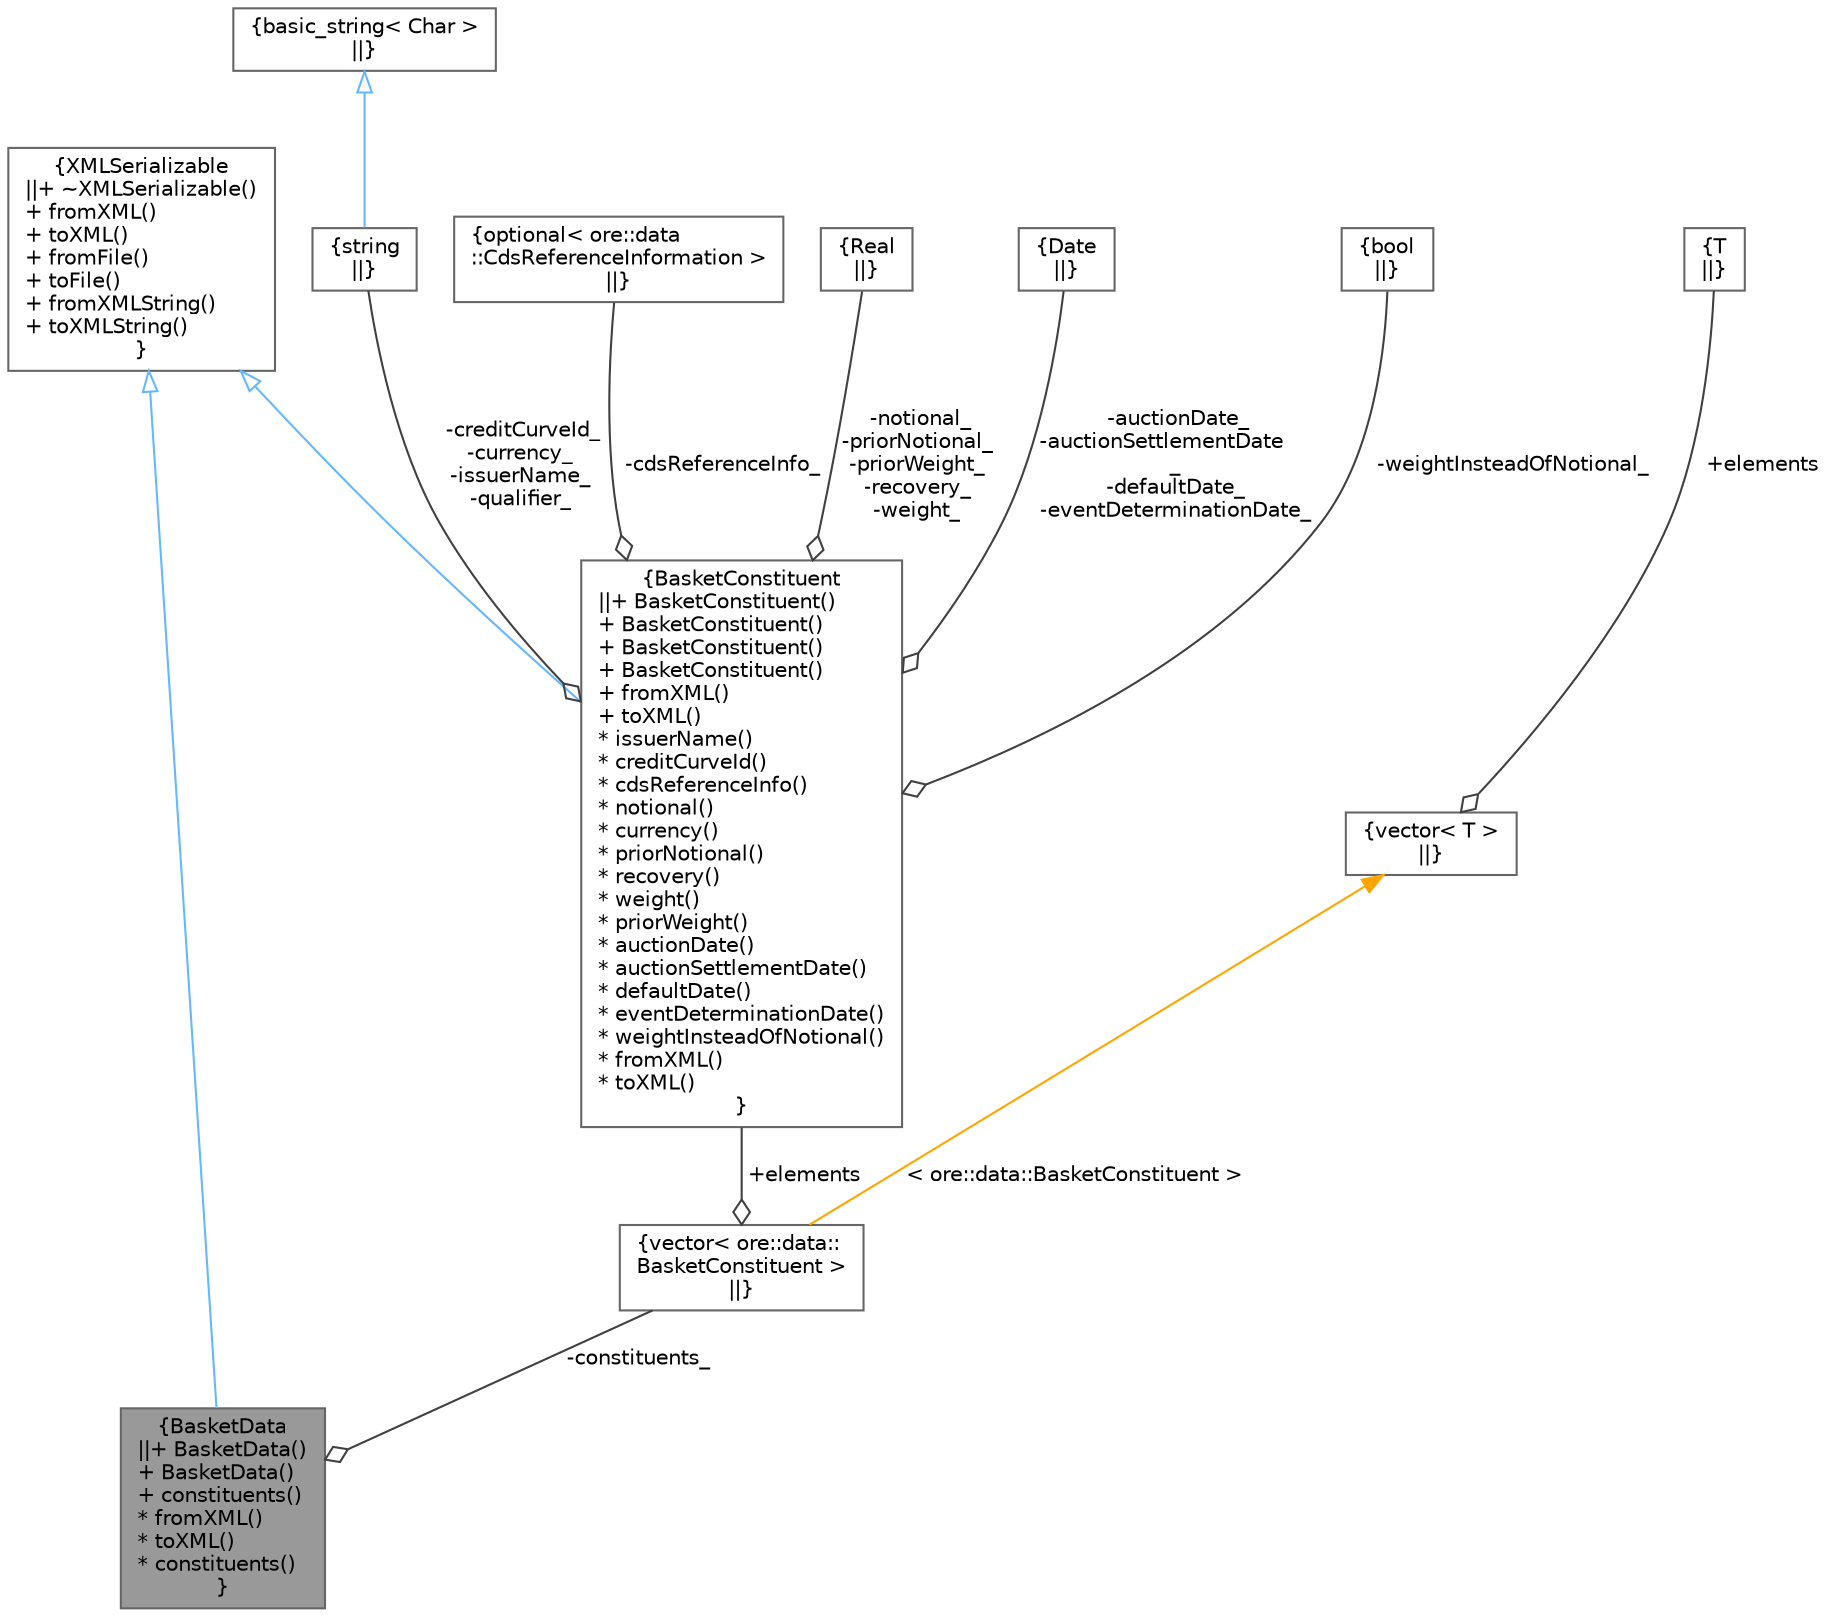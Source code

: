 digraph "BasketData"
{
 // INTERACTIVE_SVG=YES
 // LATEX_PDF_SIZE
  bgcolor="transparent";
  edge [fontname=Helvetica,fontsize=10,labelfontname=Helvetica,labelfontsize=10];
  node [fontname=Helvetica,fontsize=10,shape=box,height=0.2,width=0.4];
  Node1 [label="{BasketData\n||+ BasketData()\l+ BasketData()\l+ constituents()\l* fromXML()\l* toXML()\l* constituents()\l}",height=0.2,width=0.4,color="gray40", fillcolor="grey60", style="filled", fontcolor="black",tooltip=" "];
  Node2 -> Node1 [dir="back",color="steelblue1",style="solid",arrowtail="onormal"];
  Node2 [label="{XMLSerializable\n||+ ~XMLSerializable()\l+ fromXML()\l+ toXML()\l+ fromFile()\l+ toFile()\l+ fromXMLString()\l+ toXMLString()\l}",height=0.2,width=0.4,color="gray40", fillcolor="white", style="filled",URL="$classore_1_1data_1_1_x_m_l_serializable.html",tooltip="Base class for all serializable classes."];
  Node3 -> Node1 [color="grey25",style="solid",label=" -constituents_" ,arrowhead="odiamond"];
  Node3 [label="{vector\< ore::data::\lBasketConstituent \>\n||}",height=0.2,width=0.4,color="gray40", fillcolor="white", style="filled",tooltip=" "];
  Node4 -> Node3 [color="grey25",style="solid",label=" +elements" ,arrowhead="odiamond"];
  Node4 [label="{BasketConstituent\n||+ BasketConstituent()\l+ BasketConstituent()\l+ BasketConstituent()\l+ BasketConstituent()\l+ fromXML()\l+ toXML()\l* issuerName()\l* creditCurveId()\l* cdsReferenceInfo()\l* notional()\l* currency()\l* priorNotional()\l* recovery()\l* weight()\l* priorWeight()\l* auctionDate()\l* auctionSettlementDate()\l* defaultDate()\l* eventDeterminationDate()\l* weightInsteadOfNotional()\l* fromXML()\l* toXML()\l}",height=0.2,width=0.4,color="gray40", fillcolor="white", style="filled",URL="$classore_1_1data_1_1_basket_constituent.html",tooltip=" "];
  Node2 -> Node4 [dir="back",color="steelblue1",style="solid",arrowtail="onormal"];
  Node5 -> Node4 [color="grey25",style="solid",label=" -creditCurveId_\n-currency_\n-issuerName_\n-qualifier_" ,arrowhead="odiamond"];
  Node5 [label="{string\n||}",height=0.2,width=0.4,color="gray40", fillcolor="white", style="filled",tooltip=" "];
  Node6 -> Node5 [dir="back",color="steelblue1",style="solid",arrowtail="onormal"];
  Node6 [label="{basic_string\< Char \>\n||}",height=0.2,width=0.4,color="gray40", fillcolor="white", style="filled",tooltip=" "];
  Node7 -> Node4 [color="grey25",style="solid",label=" -cdsReferenceInfo_" ,arrowhead="odiamond"];
  Node7 [label="{optional\< ore::data\l::CdsReferenceInformation \>\n||}",height=0.2,width=0.4,color="gray40", fillcolor="white", style="filled",tooltip=" "];
  Node8 -> Node4 [color="grey25",style="solid",label=" -notional_\n-priorNotional_\n-priorWeight_\n-recovery_\n-weight_" ,arrowhead="odiamond"];
  Node8 [label="{Real\n||}",height=0.2,width=0.4,color="gray40", fillcolor="white", style="filled",tooltip=" "];
  Node9 -> Node4 [color="grey25",style="solid",label=" -auctionDate_\n-auctionSettlementDate\l_\n-defaultDate_\n-eventDeterminationDate_" ,arrowhead="odiamond"];
  Node9 [label="{Date\n||}",height=0.2,width=0.4,color="gray40", fillcolor="white", style="filled",tooltip=" "];
  Node10 -> Node4 [color="grey25",style="solid",label=" -weightInsteadOfNotional_" ,arrowhead="odiamond"];
  Node10 [label="{bool\n||}",height=0.2,width=0.4,color="gray40", fillcolor="white", style="filled",URL="$classbool.html",tooltip=" "];
  Node11 -> Node3 [dir="back",color="orange",style="solid",label=" \< ore::data::BasketConstituent \>" ];
  Node11 [label="{vector\< T \>\n||}",height=0.2,width=0.4,color="gray40", fillcolor="white", style="filled",tooltip=" "];
  Node12 -> Node11 [color="grey25",style="solid",label=" +elements" ,arrowhead="odiamond"];
  Node12 [label="{T\n||}",height=0.2,width=0.4,color="gray40", fillcolor="white", style="filled",tooltip=" "];
}
